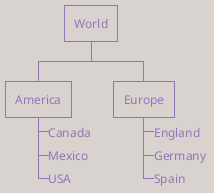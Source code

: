 ' Do not edit
' Theme Gallery
' autogenerated by script
'
@startwbs
!theme mimeograph
* World
** America 
***_ Canada 
***_ Mexico
***_ USA
** Europe
***_  England
***_  Germany
***_  Spain
@endwbs
